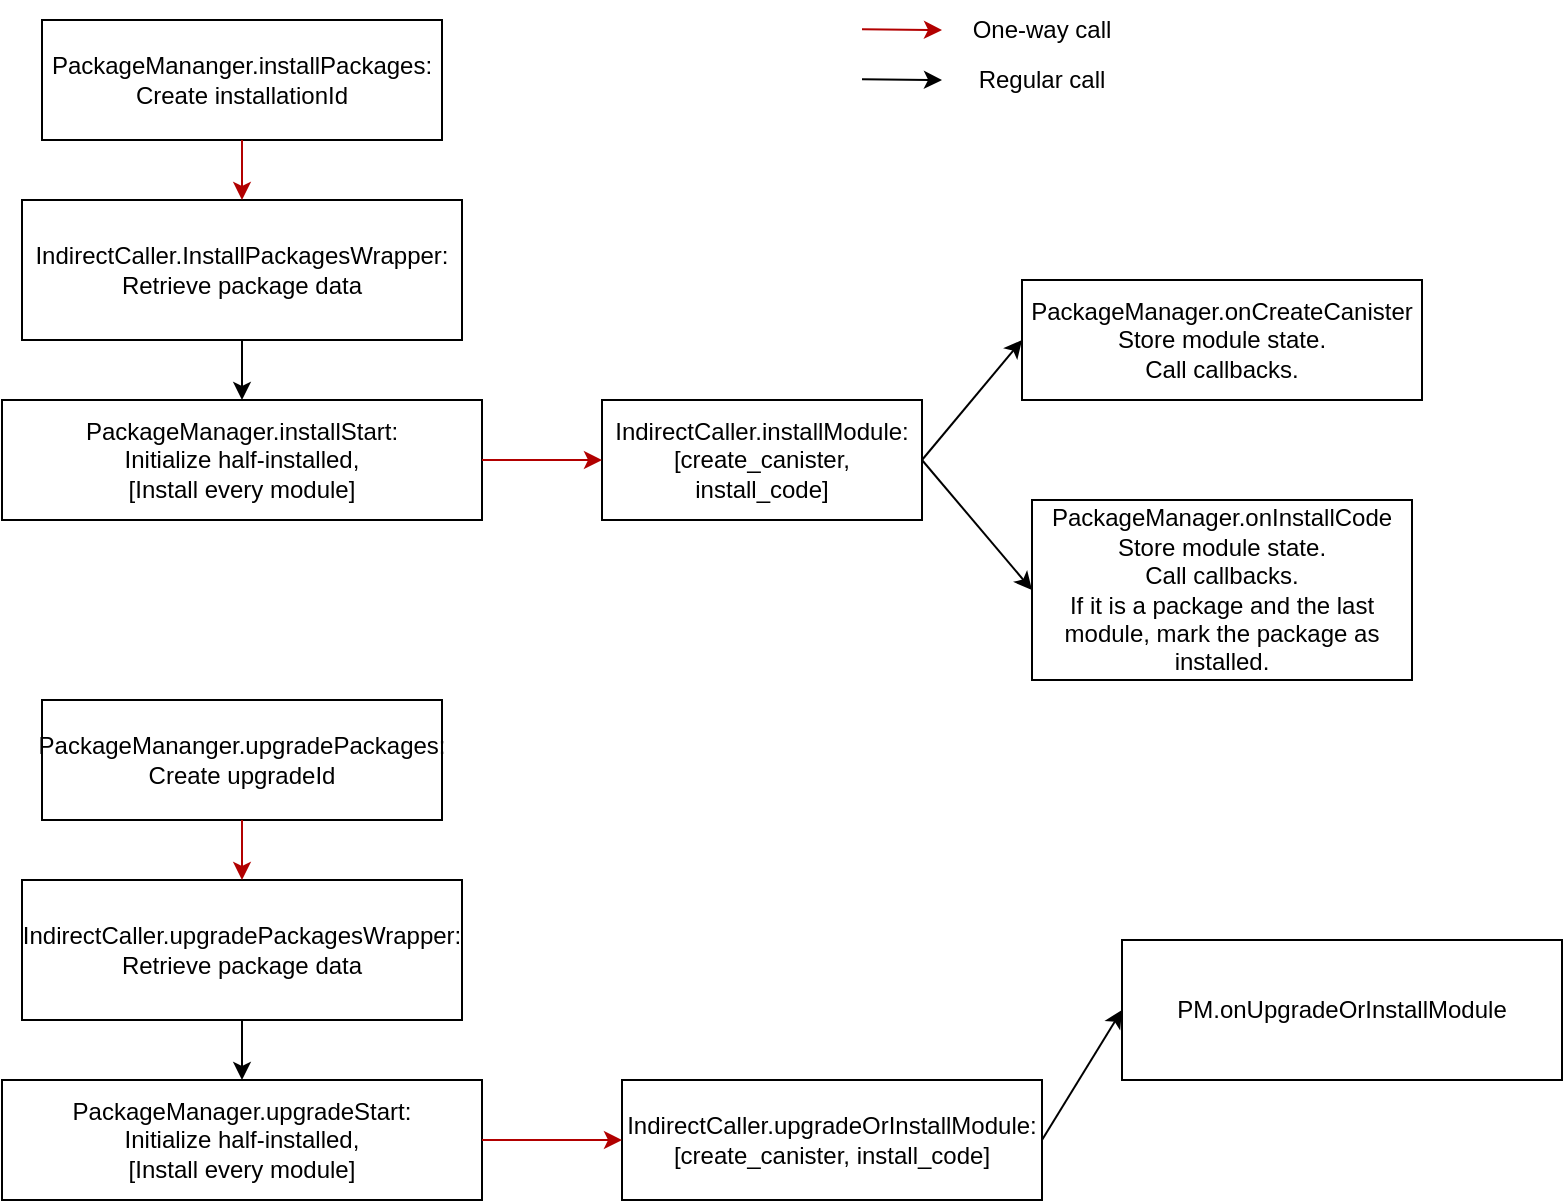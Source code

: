 <mxfile version="26.0.15">
  <diagram name="Page-1" id="0-yv6A6n49uS_1keauYF">
    <mxGraphModel dx="1140" dy="626" grid="1" gridSize="10" guides="1" tooltips="1" connect="1" arrows="1" fold="1" page="1" pageScale="1" pageWidth="3300" pageHeight="4681" math="0" shadow="0">
      <root>
        <mxCell id="0" />
        <mxCell id="1" parent="0" />
        <mxCell id="yhu626VlGzJRChlpP-3W-2" value="PackageMananger.installPackages:&lt;br&gt;Create installationId" style="rounded=0;whiteSpace=wrap;html=1;" parent="1" vertex="1">
          <mxGeometry x="2130" y="850" width="200" height="60" as="geometry" />
        </mxCell>
        <mxCell id="yhu626VlGzJRChlpP-3W-3" value="&lt;div&gt;IndirectCaller.InstallPackagesWrapper:&lt;/div&gt;&lt;div&gt;Retrieve package data&lt;/div&gt;" style="rounded=0;whiteSpace=wrap;html=1;" parent="1" vertex="1">
          <mxGeometry x="2120" y="940" width="220" height="70" as="geometry" />
        </mxCell>
        <mxCell id="yhu626VlGzJRChlpP-3W-5" value="" style="endArrow=classic;html=1;rounded=0;entryX=0.5;entryY=0;entryDx=0;entryDy=0;exitX=0.5;exitY=1;exitDx=0;exitDy=0;fillColor=#e51400;strokeColor=#B20000;" parent="1" source="yhu626VlGzJRChlpP-3W-2" target="yhu626VlGzJRChlpP-3W-3" edge="1">
          <mxGeometry width="50" height="50" relative="1" as="geometry">
            <mxPoint x="2230" y="950" as="sourcePoint" />
            <mxPoint x="2280" y="900" as="targetPoint" />
          </mxGeometry>
        </mxCell>
        <mxCell id="yhu626VlGzJRChlpP-3W-7" value="&lt;div&gt;PackageManager.installStart:&lt;/div&gt;&lt;div&gt;Initialize half-installed,&lt;/div&gt;&lt;div&gt;[Install every module]&lt;/div&gt;" style="rounded=0;whiteSpace=wrap;html=1;" parent="1" vertex="1">
          <mxGeometry x="2110" y="1040" width="240" height="60" as="geometry" />
        </mxCell>
        <mxCell id="yhu626VlGzJRChlpP-3W-8" value="" style="endArrow=classic;html=1;rounded=0;exitX=0.5;exitY=1;exitDx=0;exitDy=0;entryX=0.5;entryY=0;entryDx=0;entryDy=0;" parent="1" source="yhu626VlGzJRChlpP-3W-3" target="yhu626VlGzJRChlpP-3W-7" edge="1">
          <mxGeometry width="50" height="50" relative="1" as="geometry">
            <mxPoint x="2330" y="1110" as="sourcePoint" />
            <mxPoint x="2380" y="1060" as="targetPoint" />
          </mxGeometry>
        </mxCell>
        <mxCell id="yhu626VlGzJRChlpP-3W-9" value="&lt;div&gt;IndirectCaller.installModule:&lt;/div&gt;&lt;div&gt;[create_canister, install_code]&lt;/div&gt;" style="rounded=0;whiteSpace=wrap;html=1;" parent="1" vertex="1">
          <mxGeometry x="2410" y="1040" width="160" height="60" as="geometry" />
        </mxCell>
        <mxCell id="yhu626VlGzJRChlpP-3W-10" value="" style="endArrow=classic;html=1;rounded=0;exitX=1;exitY=0.5;exitDx=0;exitDy=0;fillColor=#e51400;strokeColor=#B20000;" parent="1" source="yhu626VlGzJRChlpP-3W-7" target="yhu626VlGzJRChlpP-3W-9" edge="1">
          <mxGeometry width="50" height="50" relative="1" as="geometry">
            <mxPoint x="2370" y="1170" as="sourcePoint" />
            <mxPoint x="2370" y="1260" as="targetPoint" />
          </mxGeometry>
        </mxCell>
        <mxCell id="yhu626VlGzJRChlpP-3W-11" value="&lt;div&gt;PackageManager.onCreateCanister&lt;/div&gt;&lt;div&gt;Store module state.&lt;/div&gt;&lt;div&gt;Call callbacks.&lt;/div&gt;" style="rounded=0;whiteSpace=wrap;html=1;" parent="1" vertex="1">
          <mxGeometry x="2620" y="980" width="200" height="60" as="geometry" />
        </mxCell>
        <mxCell id="yhu626VlGzJRChlpP-3W-14" value="&lt;div&gt;PackageManager.onInstallCode&lt;/div&gt;&lt;div&gt;Store module state.&lt;/div&gt;&lt;div&gt;Call callbacks.&lt;/div&gt;&lt;div&gt;If it is a package and the last module, mark the package as installed.&lt;/div&gt;" style="rounded=0;whiteSpace=wrap;html=1;" parent="1" vertex="1">
          <mxGeometry x="2625" y="1090" width="190" height="90" as="geometry" />
        </mxCell>
        <mxCell id="yhu626VlGzJRChlpP-3W-18" value="" style="endArrow=classic;html=1;rounded=0;exitX=1;exitY=0.5;exitDx=0;exitDy=0;" parent="1" source="yhu626VlGzJRChlpP-3W-9" edge="1">
          <mxGeometry width="50" height="50" relative="1" as="geometry">
            <mxPoint x="2570" y="1060" as="sourcePoint" />
            <mxPoint x="2620" y="1010" as="targetPoint" />
          </mxGeometry>
        </mxCell>
        <mxCell id="yhu626VlGzJRChlpP-3W-21" value="" style="endArrow=classic;html=1;rounded=0;entryX=0;entryY=0.5;entryDx=0;entryDy=0;" parent="1" target="yhu626VlGzJRChlpP-3W-14" edge="1">
          <mxGeometry width="50" height="50" relative="1" as="geometry">
            <mxPoint x="2570" y="1070" as="sourcePoint" />
            <mxPoint x="2620" y="1020" as="targetPoint" />
          </mxGeometry>
        </mxCell>
        <mxCell id="yhu626VlGzJRChlpP-3W-22" value="" style="endArrow=classic;html=1;rounded=0;fillColor=#e51400;strokeColor=#B20000;" parent="1" edge="1">
          <mxGeometry width="50" height="50" relative="1" as="geometry">
            <mxPoint x="2540" y="854.66" as="sourcePoint" />
            <mxPoint x="2580" y="855" as="targetPoint" />
          </mxGeometry>
        </mxCell>
        <mxCell id="yhu626VlGzJRChlpP-3W-23" value="" style="endArrow=classic;html=1;rounded=0;fillColor=#e51400;strokeColor=#000000;" parent="1" edge="1">
          <mxGeometry width="50" height="50" relative="1" as="geometry">
            <mxPoint x="2540" y="879.66" as="sourcePoint" />
            <mxPoint x="2580" y="880" as="targetPoint" />
          </mxGeometry>
        </mxCell>
        <mxCell id="yhu626VlGzJRChlpP-3W-24" value="One-way call" style="text;html=1;align=center;verticalAlign=middle;whiteSpace=wrap;rounded=0;" parent="1" vertex="1">
          <mxGeometry x="2590" y="840" width="80" height="30" as="geometry" />
        </mxCell>
        <mxCell id="yhu626VlGzJRChlpP-3W-25" value="Regular call" style="text;html=1;align=center;verticalAlign=middle;whiteSpace=wrap;rounded=0;" parent="1" vertex="1">
          <mxGeometry x="2590" y="865" width="80" height="30" as="geometry" />
        </mxCell>
        <mxCell id="APH5WXeS6YXflVMqeEUV-14" value="PackageMananger.upgradePackages:&lt;br&gt;Create upgradeId" style="rounded=0;whiteSpace=wrap;html=1;" vertex="1" parent="1">
          <mxGeometry x="2130" y="1190" width="200" height="60" as="geometry" />
        </mxCell>
        <mxCell id="APH5WXeS6YXflVMqeEUV-15" value="&lt;div&gt;IndirectCaller.upgradePackagesWrapper:&lt;/div&gt;&lt;div&gt;Retrieve package data&lt;/div&gt;" style="rounded=0;whiteSpace=wrap;html=1;" vertex="1" parent="1">
          <mxGeometry x="2120" y="1280" width="220" height="70" as="geometry" />
        </mxCell>
        <mxCell id="APH5WXeS6YXflVMqeEUV-16" value="" style="endArrow=classic;html=1;rounded=0;entryX=0.5;entryY=0;entryDx=0;entryDy=0;exitX=0.5;exitY=1;exitDx=0;exitDy=0;fillColor=#e51400;strokeColor=#B20000;" edge="1" parent="1" source="APH5WXeS6YXflVMqeEUV-14" target="APH5WXeS6YXflVMqeEUV-15">
          <mxGeometry width="50" height="50" relative="1" as="geometry">
            <mxPoint x="2230" y="1290" as="sourcePoint" />
            <mxPoint x="2280" y="1240" as="targetPoint" />
          </mxGeometry>
        </mxCell>
        <mxCell id="APH5WXeS6YXflVMqeEUV-17" value="&lt;div&gt;PackageManager.upgradeStart:&lt;/div&gt;&lt;div&gt;Initialize half-installed,&lt;/div&gt;&lt;div&gt;[Install every module]&lt;/div&gt;" style="rounded=0;whiteSpace=wrap;html=1;" vertex="1" parent="1">
          <mxGeometry x="2110" y="1380" width="240" height="60" as="geometry" />
        </mxCell>
        <mxCell id="APH5WXeS6YXflVMqeEUV-18" value="" style="endArrow=classic;html=1;rounded=0;exitX=0.5;exitY=1;exitDx=0;exitDy=0;entryX=0.5;entryY=0;entryDx=0;entryDy=0;" edge="1" parent="1" source="APH5WXeS6YXflVMqeEUV-15" target="APH5WXeS6YXflVMqeEUV-17">
          <mxGeometry width="50" height="50" relative="1" as="geometry">
            <mxPoint x="2330" y="1450" as="sourcePoint" />
            <mxPoint x="2380" y="1400" as="targetPoint" />
          </mxGeometry>
        </mxCell>
        <mxCell id="APH5WXeS6YXflVMqeEUV-19" value="&lt;div&gt;IndirectCaller.upgradeOrI&lt;span style=&quot;background-color: transparent; color: light-dark(rgb(0, 0, 0), rgb(255, 255, 255));&quot;&gt;nstallModule:&lt;/span&gt;&lt;/div&gt;&lt;div&gt;[create_canister, install_code]&lt;/div&gt;" style="rounded=0;whiteSpace=wrap;html=1;" vertex="1" parent="1">
          <mxGeometry x="2420" y="1380" width="210" height="60" as="geometry" />
        </mxCell>
        <mxCell id="APH5WXeS6YXflVMqeEUV-20" value="" style="endArrow=classic;html=1;rounded=0;exitX=1;exitY=0.5;exitDx=0;exitDy=0;fillColor=#e51400;strokeColor=#B20000;" edge="1" parent="1" source="APH5WXeS6YXflVMqeEUV-17" target="APH5WXeS6YXflVMqeEUV-19">
          <mxGeometry width="50" height="50" relative="1" as="geometry">
            <mxPoint x="2370" y="1510" as="sourcePoint" />
            <mxPoint x="2370" y="1600" as="targetPoint" />
          </mxGeometry>
        </mxCell>
        <mxCell id="APH5WXeS6YXflVMqeEUV-21" value="PM.onUpgradeOrInstallModule" style="rounded=0;whiteSpace=wrap;html=1;" vertex="1" parent="1">
          <mxGeometry x="2670" y="1310" width="220" height="70" as="geometry" />
        </mxCell>
        <mxCell id="APH5WXeS6YXflVMqeEUV-25" value="" style="endArrow=classic;html=1;rounded=0;entryX=0;entryY=0.5;entryDx=0;entryDy=0;exitX=1;exitY=0.5;exitDx=0;exitDy=0;" edge="1" parent="1" source="APH5WXeS6YXflVMqeEUV-19" target="APH5WXeS6YXflVMqeEUV-21">
          <mxGeometry width="50" height="50" relative="1" as="geometry">
            <mxPoint x="2520" y="1180" as="sourcePoint" />
            <mxPoint x="2667" y="1350" as="targetPoint" />
          </mxGeometry>
        </mxCell>
      </root>
    </mxGraphModel>
  </diagram>
</mxfile>
